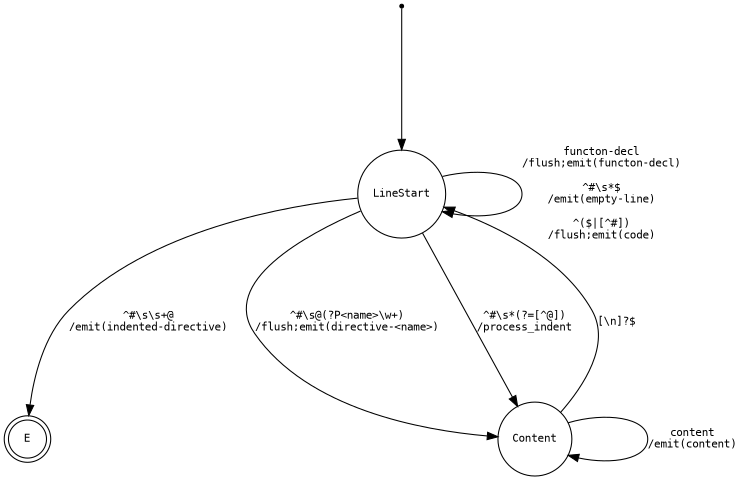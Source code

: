 @startdot
digraph finite_state_machine {

    size="8,5"
    nodesep=1;
    ranksep=1.8;


    edge [fontsize=10, fontname=Courier]
    node [fontsize=10, fontname=Courier]

    node [shape = point ]; qi
    node [shape = doublecircle]; E

    node [shape = circle];

    S [label="LineStart"]
    C [label="Content"]

    qi -> S;

    S -> S[ label = "functon-decl\n/flush;emit(functon-decl)\n\n^#\\s*$\n/emit(empty-line)\n\n^($|[^#])\n/flush;emit(code)" ];

    S -> C [ label="^#\\s@(?P<name>\\w+)\n/flush;emit(directive-<name>)"]
    S -> C [ label="^#\\s*(?=[^@])\n/process_indent"]


    S -> E [ label="^#\\s\\s+@\n/emit(indented-directive)"]

    C -> S [ label="[\\n]?$\n"]

    C -> C [ label = "content\n/emit(content)"]
}
@enddot
